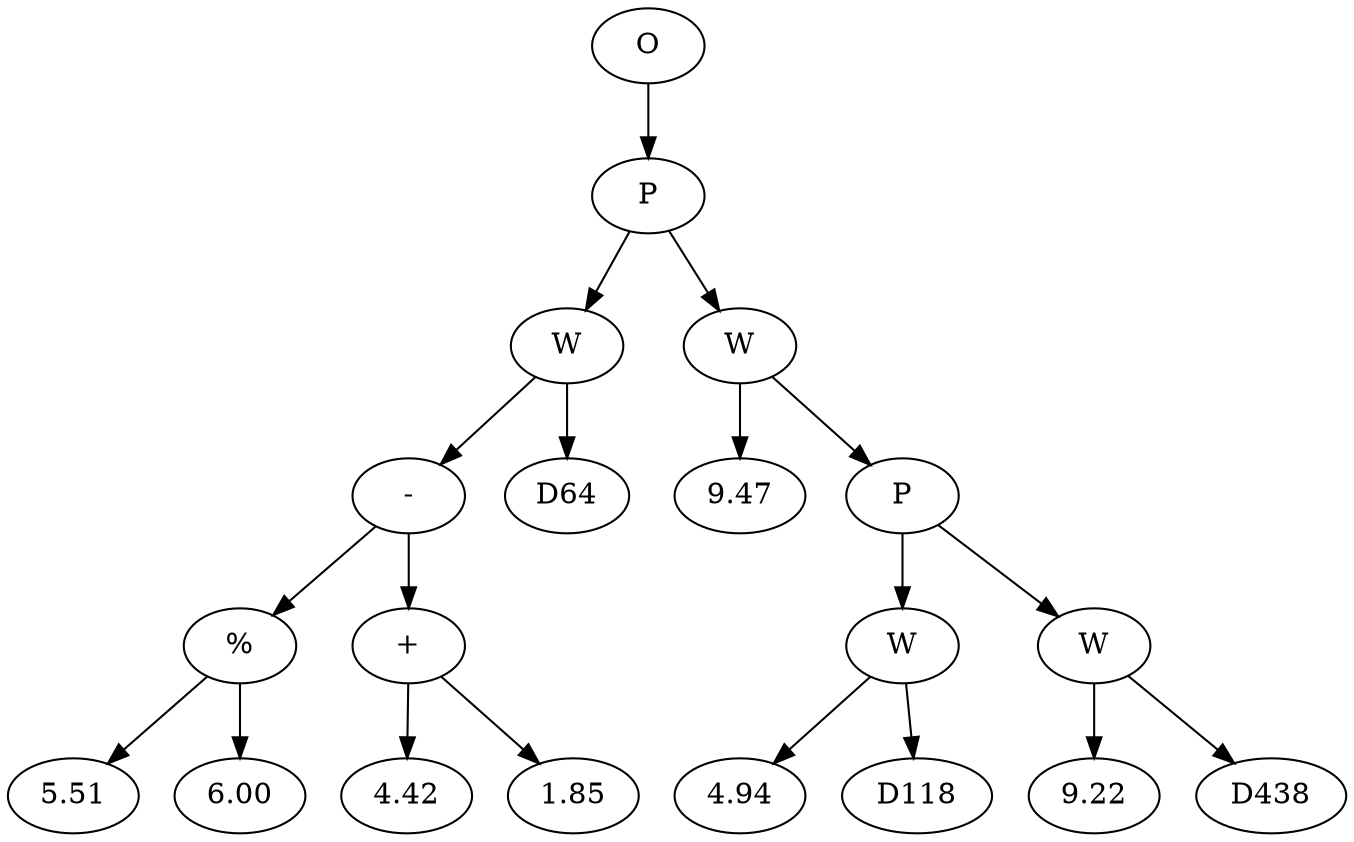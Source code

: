 // Tree
digraph {
	15174298 [label=O]
	15174299 [label=P]
	15174298 -> 15174299
	15174300 [label=W]
	15174299 -> 15174300
	15174301 [label="-"]
	15174300 -> 15174301
	15174302 [label="%"]
	15174301 -> 15174302
	15174303 [label=5.51]
	15174302 -> 15174303
	15174304 [label=6.00]
	15174302 -> 15174304
	15174305 [label="+"]
	15174301 -> 15174305
	15174306 [label=4.42]
	15174305 -> 15174306
	15174307 [label=1.85]
	15174305 -> 15174307
	15174308 [label=D64]
	15174300 -> 15174308
	15174309 [label=W]
	15174299 -> 15174309
	15174310 [label=9.47]
	15174309 -> 15174310
	15174311 [label=P]
	15174309 -> 15174311
	15174312 [label=W]
	15174311 -> 15174312
	15174313 [label=4.94]
	15174312 -> 15174313
	15174314 [label=D118]
	15174312 -> 15174314
	15174315 [label=W]
	15174311 -> 15174315
	15174316 [label=9.22]
	15174315 -> 15174316
	15174317 [label=D438]
	15174315 -> 15174317
}
